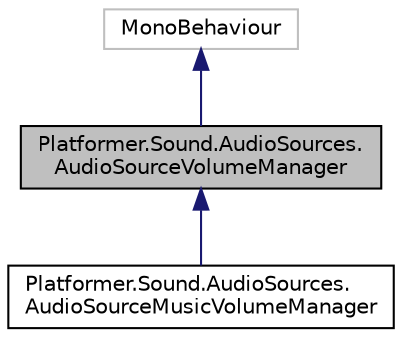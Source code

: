 digraph "Platformer.Sound.AudioSources.AudioSourceVolumeManager"
{
 // LATEX_PDF_SIZE
  edge [fontname="Helvetica",fontsize="10",labelfontname="Helvetica",labelfontsize="10"];
  node [fontname="Helvetica",fontsize="10",shape=record];
  Node1 [label="Platformer.Sound.AudioSources.\lAudioSourceVolumeManager",height=0.2,width=0.4,color="black", fillcolor="grey75", style="filled", fontcolor="black",tooltip="Class wrapper of AudioSources wich ensures AudioSources volume corresponds to game volume"];
  Node2 -> Node1 [dir="back",color="midnightblue",fontsize="10",style="solid",fontname="Helvetica"];
  Node2 [label="MonoBehaviour",height=0.2,width=0.4,color="grey75", fillcolor="white", style="filled",tooltip=" "];
  Node1 -> Node3 [dir="back",color="midnightblue",fontsize="10",style="solid",fontname="Helvetica"];
  Node3 [label="Platformer.Sound.AudioSources.\lAudioSourceMusicVolumeManager",height=0.2,width=0.4,color="black", fillcolor="white", style="filled",URL="$class_platformer_1_1_sound_1_1_audio_sources_1_1_audio_source_music_volume_manager.html",tooltip=" "];
}
